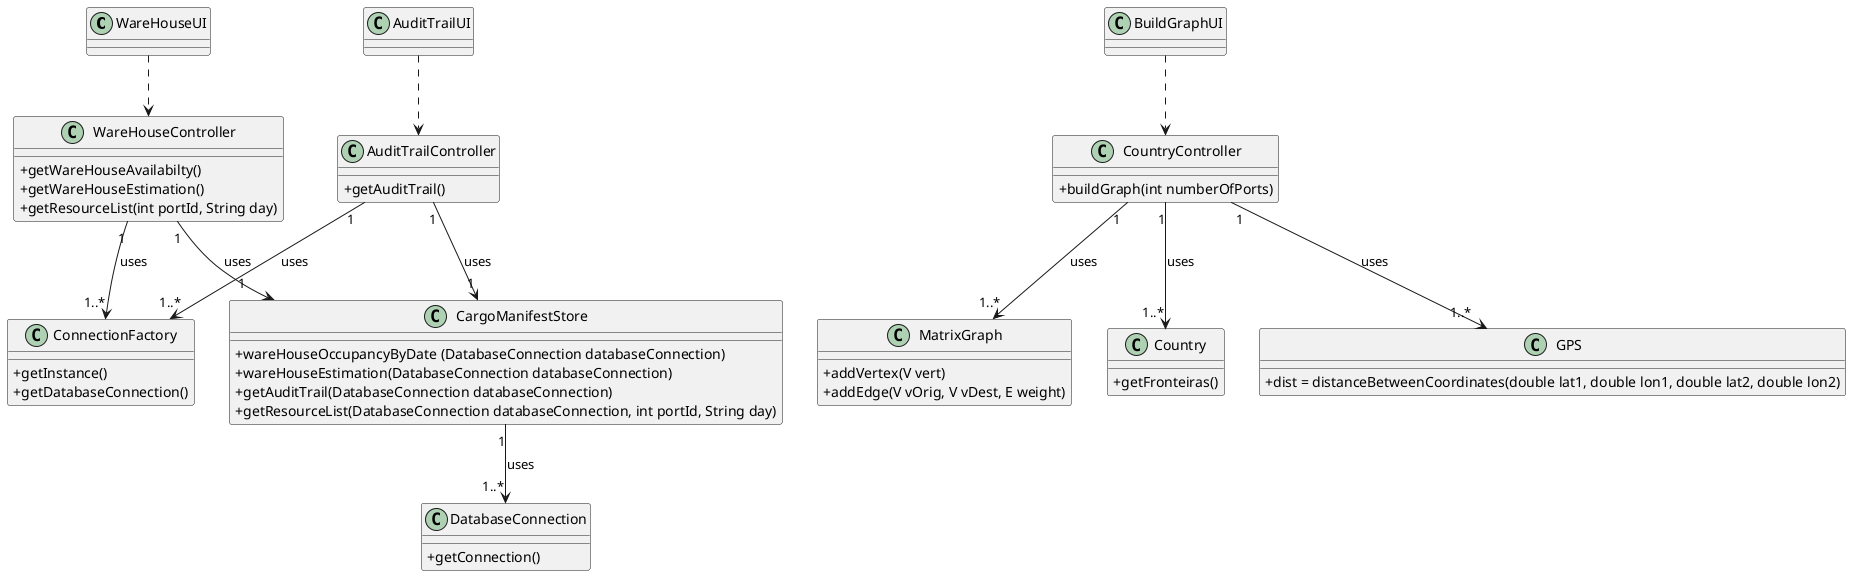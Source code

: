 @startuml
skinparam classAttributeIconSize 0

class WareHouseUI{
}

class WareHouseController {
+ getWareHouseAvailabilty()
+ getWareHouseEstimation()
+ getResourceList(int portId, String day)
}

class ConnectionFactory {
+ getInstance()
+ getDatabaseConnection()
}

class CargoManifestStore {
+ wareHouseOccupancyByDate (DatabaseConnection databaseConnection)
+ wareHouseEstimation(DatabaseConnection databaseConnection)
+ getAuditTrail(DatabaseConnection databaseConnection)
+ getResourceList(DatabaseConnection databaseConnection, int portId, String day)
}

class DatabaseConnection {
+ getConnection()
}

class AuditTrailUI{
}

class AuditTrailController {
+ getAuditTrail()
}

class BuildGraphUI{
}

class CountryController {
+ buildGraph(int numberOfPorts)
}

class MatrixGraph {
+ addVertex(V vert)
+ addEdge(V vOrig, V vDest, E weight)
}

class Country {
+ getFronteiras()
}

class GPS {
+ dist = distanceBetweenCoordinates(double lat1, double lon1, double lat2, double lon2)
}



CountryController <.up. BuildGraphUI
CountryController "1" --> "1..*" MatrixGraph : uses
CountryController "1" --> "1..*" Country : uses
CountryController "1" --> "1..*" GPS : uses
WareHouseController <.up. WareHouseUI
WareHouseController "1" --> "1..*" ConnectionFactory : uses
WareHouseController "1" --> "1" CargoManifestStore : uses
CargoManifestStore "1" --> "1..*" DatabaseConnection : uses
AuditTrailController <.up. AuditTrailUI
AuditTrailController "1" --> "1..*" ConnectionFactory : uses
AuditTrailController "1" --> "1" CargoManifestStore : uses



@enduml
